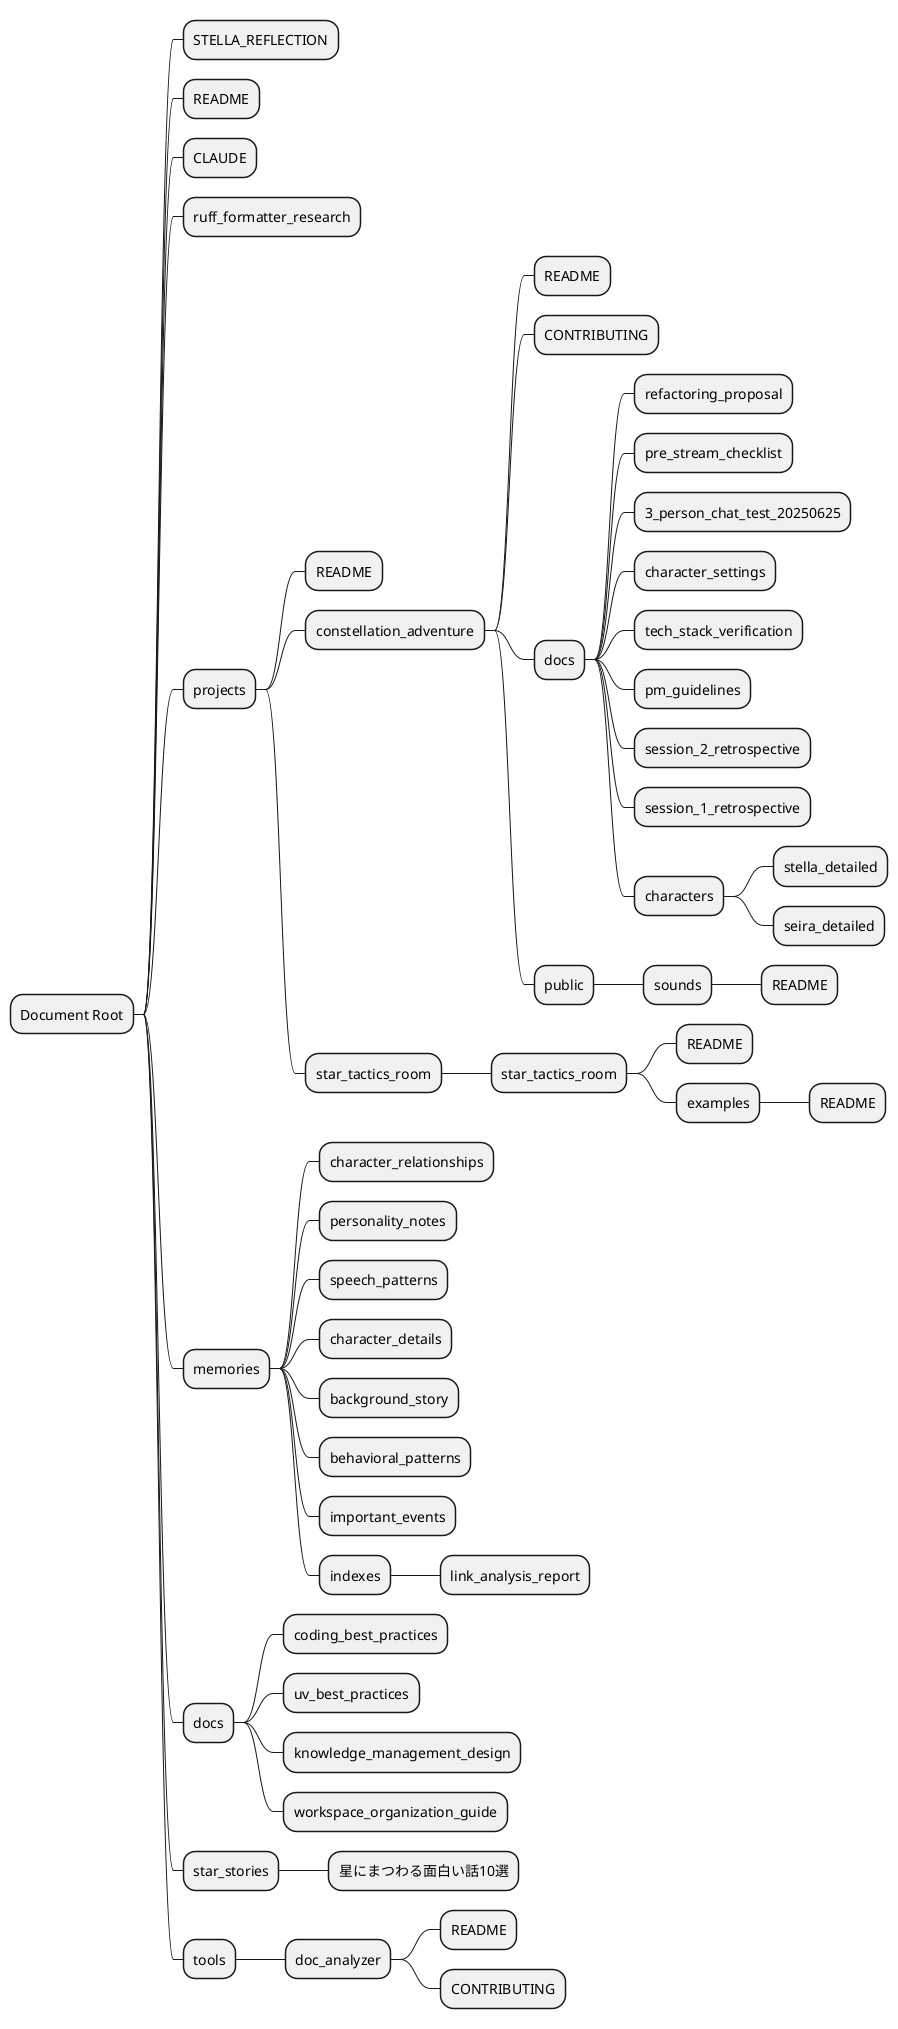 @startmindmap
* Document Root
** STELLA_REFLECTION
** README
** CLAUDE
** ruff_formatter_research
** projects
*** README
*** constellation_adventure
**** README
**** CONTRIBUTING
**** docs
***** refactoring_proposal
***** pre_stream_checklist
***** 3_person_chat_test_20250625
***** character_settings
***** tech_stack_verification
***** pm_guidelines
***** session_2_retrospective
***** session_1_retrospective
***** characters
****** stella_detailed
****** seira_detailed
**** public
***** sounds
****** README
*** star_tactics_room
**** star_tactics_room
***** README
***** examples
****** README
** memories
*** character_relationships
*** personality_notes
*** speech_patterns
*** character_details
*** background_story
*** behavioral_patterns
*** important_events
*** indexes
**** link_analysis_report
** docs
*** coding_best_practices
*** uv_best_practices
*** knowledge_management_design
*** workspace_organization_guide
** star_stories
*** 星にまつわる面白い話10選
** tools
*** doc_analyzer
**** README
**** CONTRIBUTING
@endmindmap